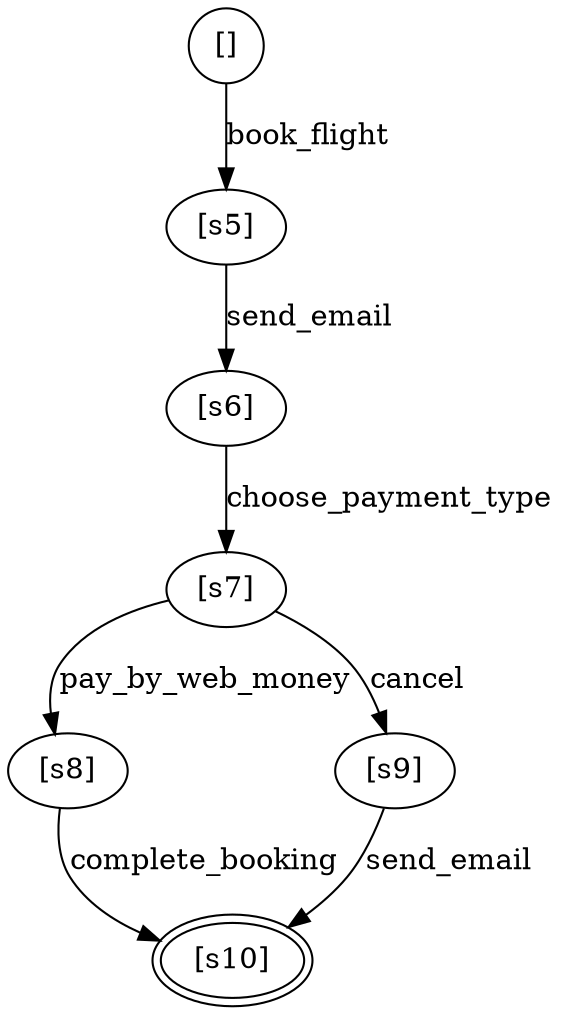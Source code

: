digraph G {
    node [width=0.5];
xa8bdf0 [label="[]"]
xa8c6d0 [label="[s5]"]
xa8c768 [label="[s6]"]
xa8c800 [label="[s7]"]
xa8d060 [label="[s8]"]
xa8d0b8 [label="[s9]"]
xa8d110 [label="[s10]",peripheries=2]
xa8bdf0 -> xa8c6d0 [label="book_flight"]
xa8c6d0 -> xa8c768 [label="send_email"]
xa8c768 -> xa8c800 [label="choose_payment_type"]
xa8c800 -> xa8d060 [label="pay_by_web_money"]
xa8d060 -> xa8d110 [label="complete_booking"]
xa8c800 -> xa8d0b8 [label="cancel"]
xa8d0b8 -> xa8d110 [label="send_email"]
}
